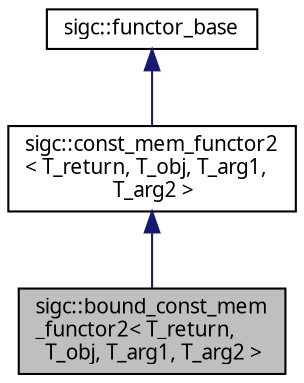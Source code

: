 digraph "sigc::bound_const_mem_functor2&lt; T_return, T_obj, T_arg1, T_arg2 &gt;"
{
  edge [fontname="Sans",fontsize="10",labelfontname="Sans",labelfontsize="10"];
  node [fontname="Sans",fontsize="10",shape=record];
  Node1 [label="sigc::bound_const_mem\l_functor2\< T_return,\l T_obj, T_arg1, T_arg2 \>",height=0.2,width=0.4,color="black", fillcolor="grey75", style="filled" fontcolor="black"];
  Node2 -> Node1 [dir="back",color="midnightblue",fontsize="10",style="solid",fontname="Sans"];
  Node2 [label="sigc::const_mem_functor2\l\< T_return, T_obj, T_arg1,\l T_arg2 \>",height=0.2,width=0.4,color="black", fillcolor="white", style="filled",URL="$classsigc_1_1const__mem__functor2.html",tooltip="const_mem_functor2 wraps const methods with 2 argument(s)."];
  Node3 -> Node2 [dir="back",color="midnightblue",fontsize="10",style="solid",fontname="Sans"];
  Node3 [label="sigc::functor_base",height=0.2,width=0.4,color="black", fillcolor="white", style="filled",URL="$structsigc_1_1functor__base.html",tooltip="A hint to the compiler."];
}
